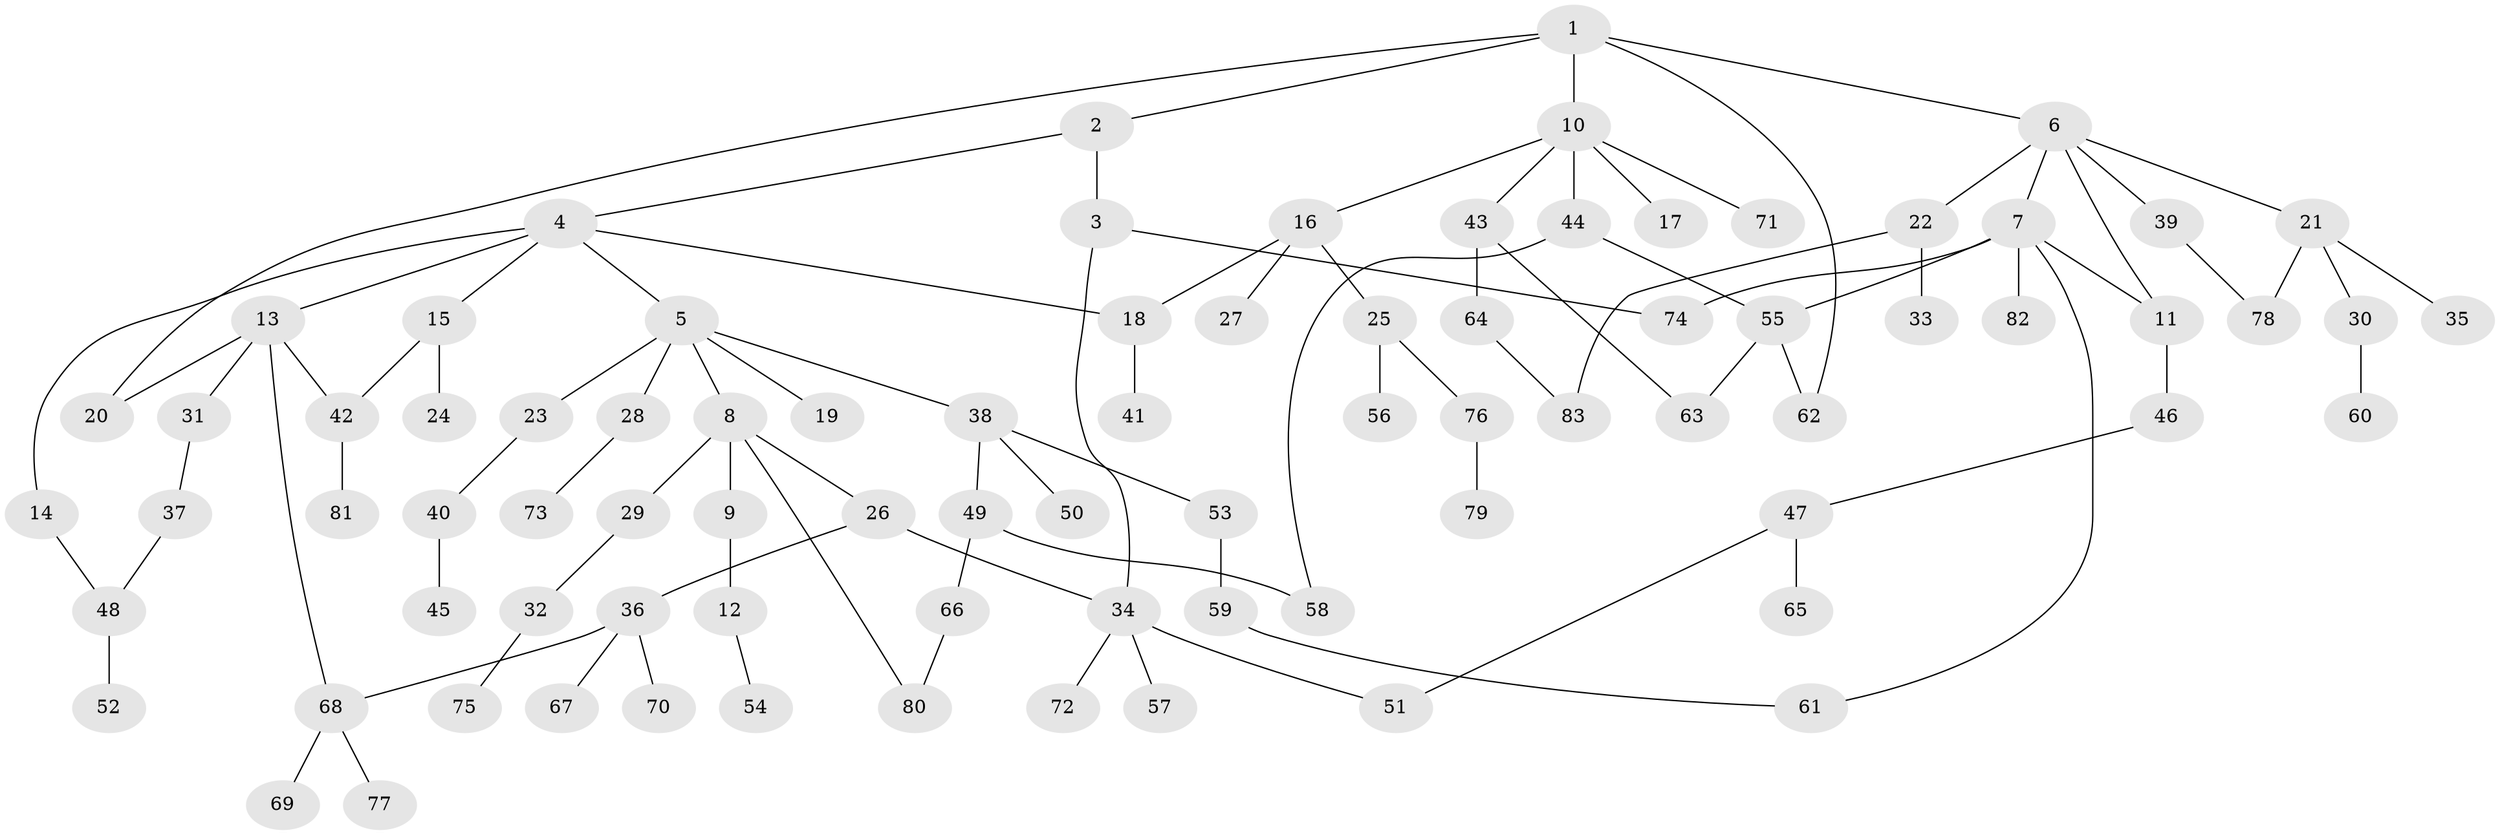 // Generated by graph-tools (version 1.1) at 2025/00/03/09/25 03:00:59]
// undirected, 83 vertices, 99 edges
graph export_dot {
graph [start="1"]
  node [color=gray90,style=filled];
  1;
  2;
  3;
  4;
  5;
  6;
  7;
  8;
  9;
  10;
  11;
  12;
  13;
  14;
  15;
  16;
  17;
  18;
  19;
  20;
  21;
  22;
  23;
  24;
  25;
  26;
  27;
  28;
  29;
  30;
  31;
  32;
  33;
  34;
  35;
  36;
  37;
  38;
  39;
  40;
  41;
  42;
  43;
  44;
  45;
  46;
  47;
  48;
  49;
  50;
  51;
  52;
  53;
  54;
  55;
  56;
  57;
  58;
  59;
  60;
  61;
  62;
  63;
  64;
  65;
  66;
  67;
  68;
  69;
  70;
  71;
  72;
  73;
  74;
  75;
  76;
  77;
  78;
  79;
  80;
  81;
  82;
  83;
  1 -- 2;
  1 -- 6;
  1 -- 10;
  1 -- 62;
  1 -- 20;
  2 -- 3;
  2 -- 4;
  3 -- 34;
  3 -- 74;
  4 -- 5;
  4 -- 13;
  4 -- 14;
  4 -- 15;
  4 -- 18;
  5 -- 8;
  5 -- 19;
  5 -- 23;
  5 -- 28;
  5 -- 38;
  6 -- 7;
  6 -- 21;
  6 -- 22;
  6 -- 39;
  6 -- 11;
  7 -- 11;
  7 -- 74;
  7 -- 82;
  7 -- 55;
  7 -- 61;
  8 -- 9;
  8 -- 26;
  8 -- 29;
  8 -- 80;
  9 -- 12;
  10 -- 16;
  10 -- 17;
  10 -- 43;
  10 -- 44;
  10 -- 71;
  11 -- 46;
  12 -- 54;
  13 -- 20;
  13 -- 31;
  13 -- 42;
  13 -- 68;
  14 -- 48;
  15 -- 24;
  15 -- 42;
  16 -- 25;
  16 -- 27;
  16 -- 18;
  18 -- 41;
  21 -- 30;
  21 -- 35;
  21 -- 78;
  22 -- 33;
  22 -- 83;
  23 -- 40;
  25 -- 56;
  25 -- 76;
  26 -- 34;
  26 -- 36;
  28 -- 73;
  29 -- 32;
  30 -- 60;
  31 -- 37;
  32 -- 75;
  34 -- 51;
  34 -- 57;
  34 -- 72;
  36 -- 67;
  36 -- 68;
  36 -- 70;
  37 -- 48;
  38 -- 49;
  38 -- 50;
  38 -- 53;
  39 -- 78;
  40 -- 45;
  42 -- 81;
  43 -- 63;
  43 -- 64;
  44 -- 55;
  44 -- 58;
  46 -- 47;
  47 -- 65;
  47 -- 51;
  48 -- 52;
  49 -- 58;
  49 -- 66;
  53 -- 59;
  55 -- 63;
  55 -- 62;
  59 -- 61;
  64 -- 83;
  66 -- 80;
  68 -- 69;
  68 -- 77;
  76 -- 79;
}
